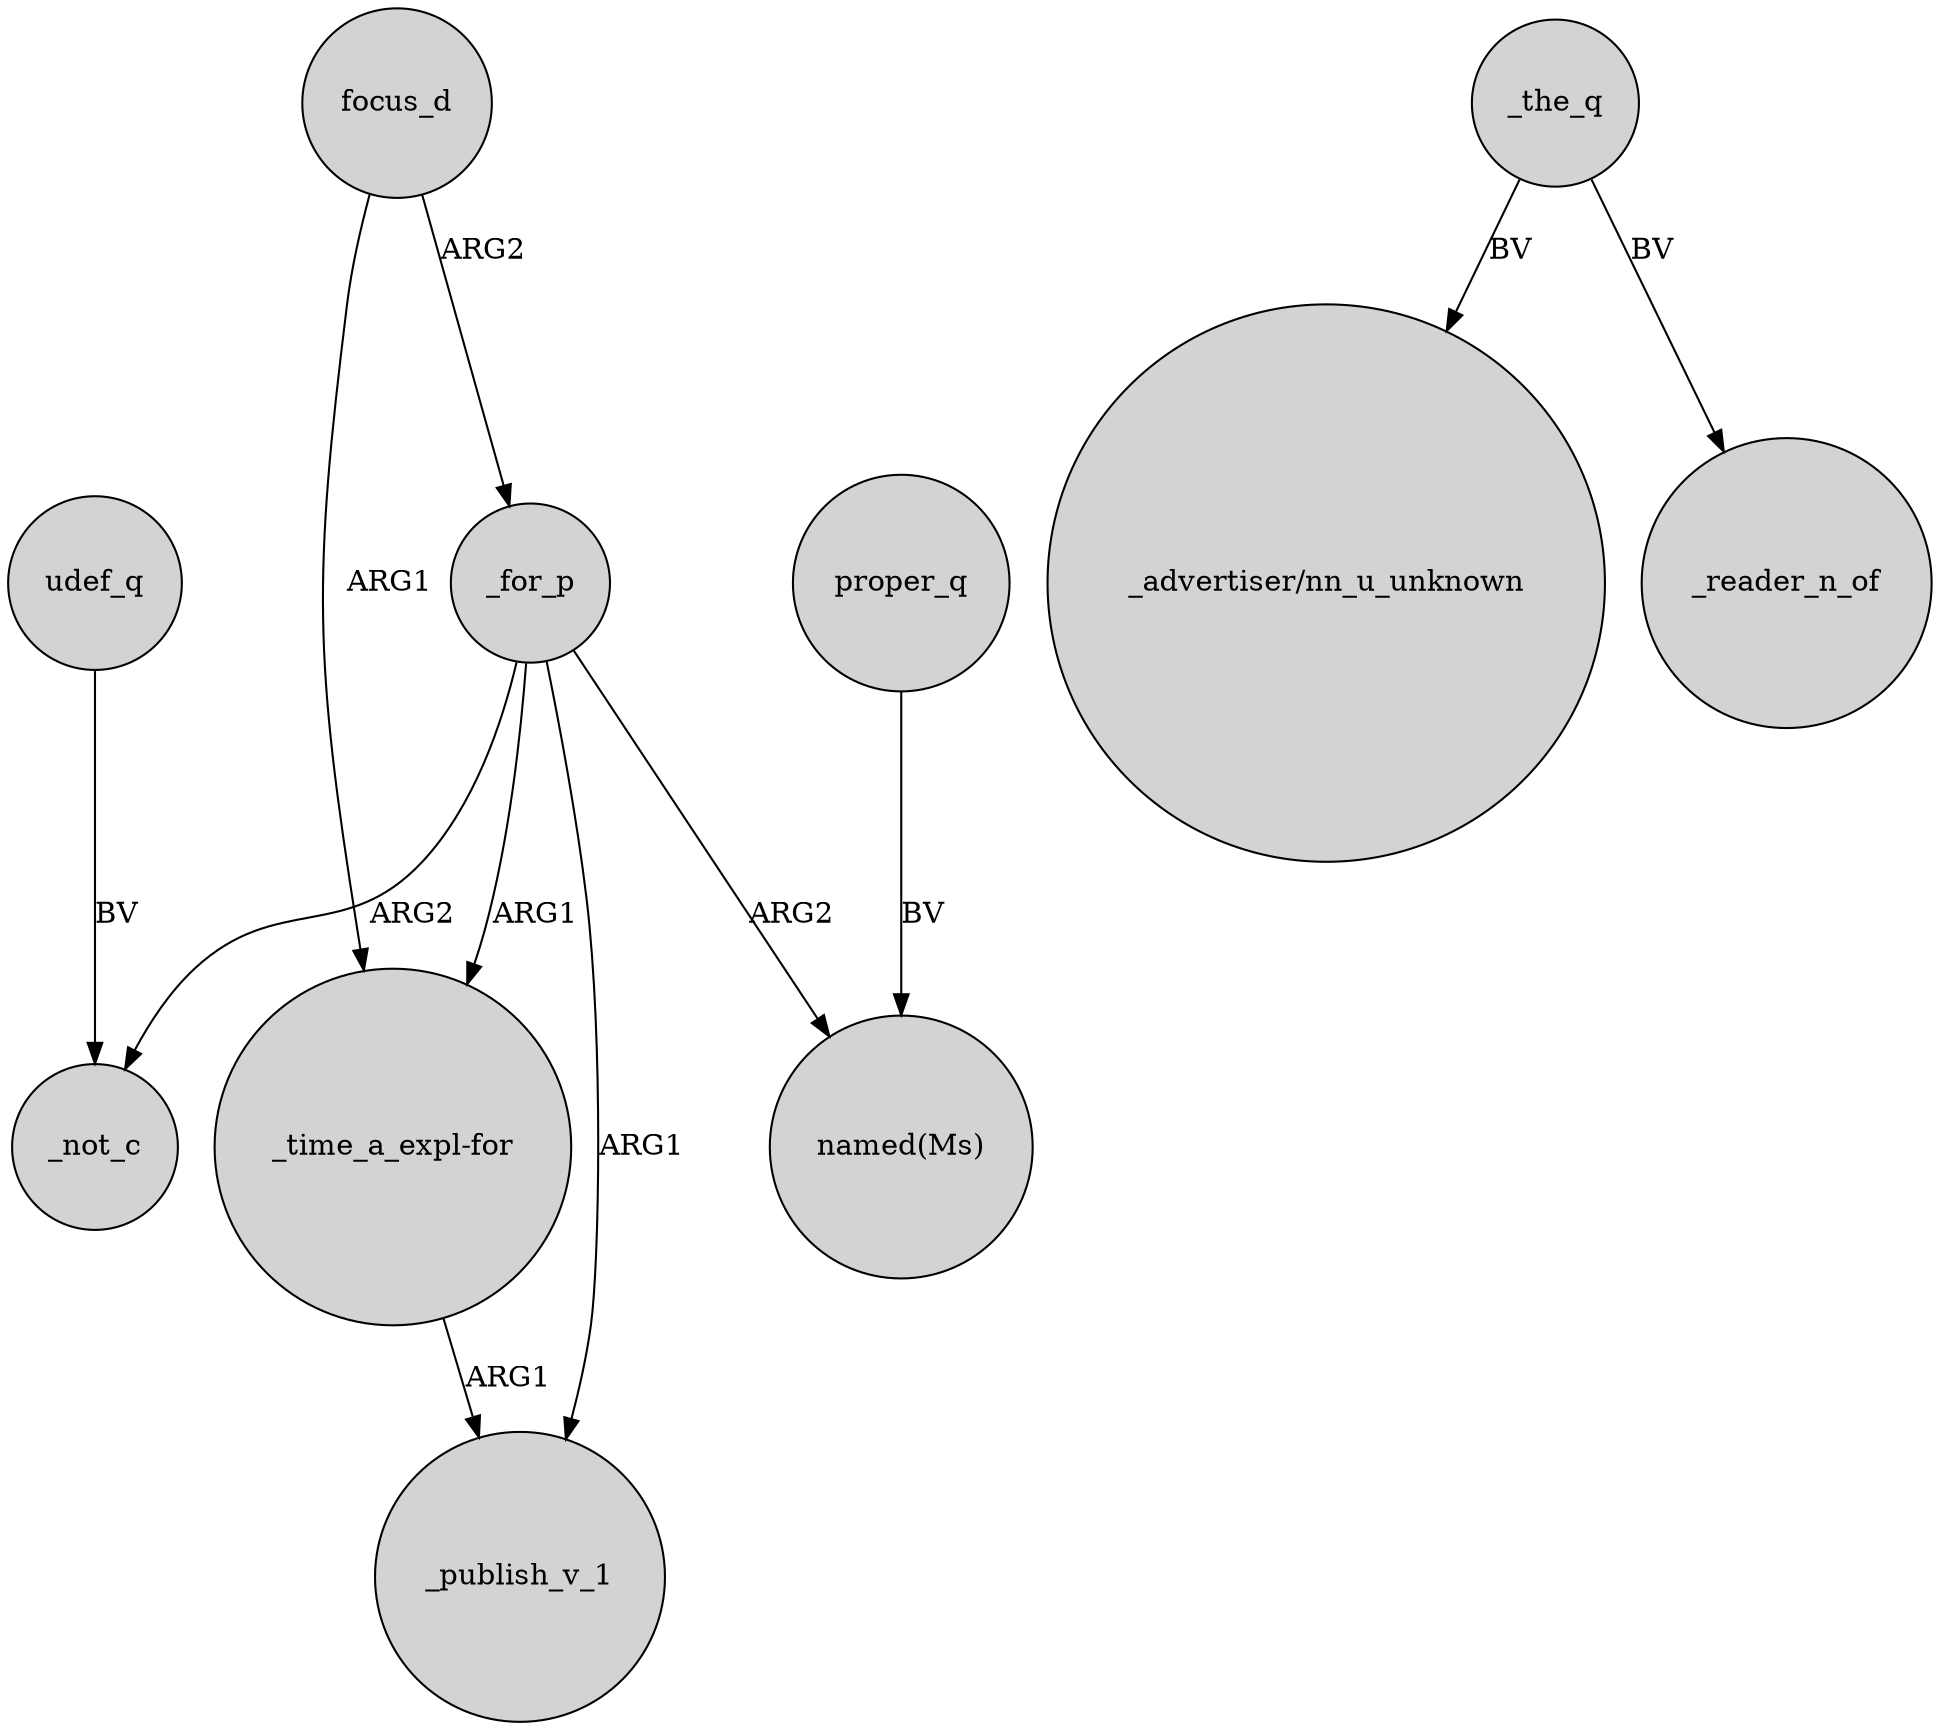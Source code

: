 digraph {
	node [shape=circle style=filled]
	_for_p -> "_time_a_expl-for" [label=ARG1]
	_the_q -> "_advertiser/nn_u_unknown" [label=BV]
	"_time_a_expl-for" -> _publish_v_1 [label=ARG1]
	focus_d -> "_time_a_expl-for" [label=ARG1]
	_for_p -> _publish_v_1 [label=ARG1]
	focus_d -> _for_p [label=ARG2]
	_the_q -> _reader_n_of [label=BV]
	_for_p -> _not_c [label=ARG2]
	proper_q -> "named(Ms)" [label=BV]
	udef_q -> _not_c [label=BV]
	_for_p -> "named(Ms)" [label=ARG2]
}
